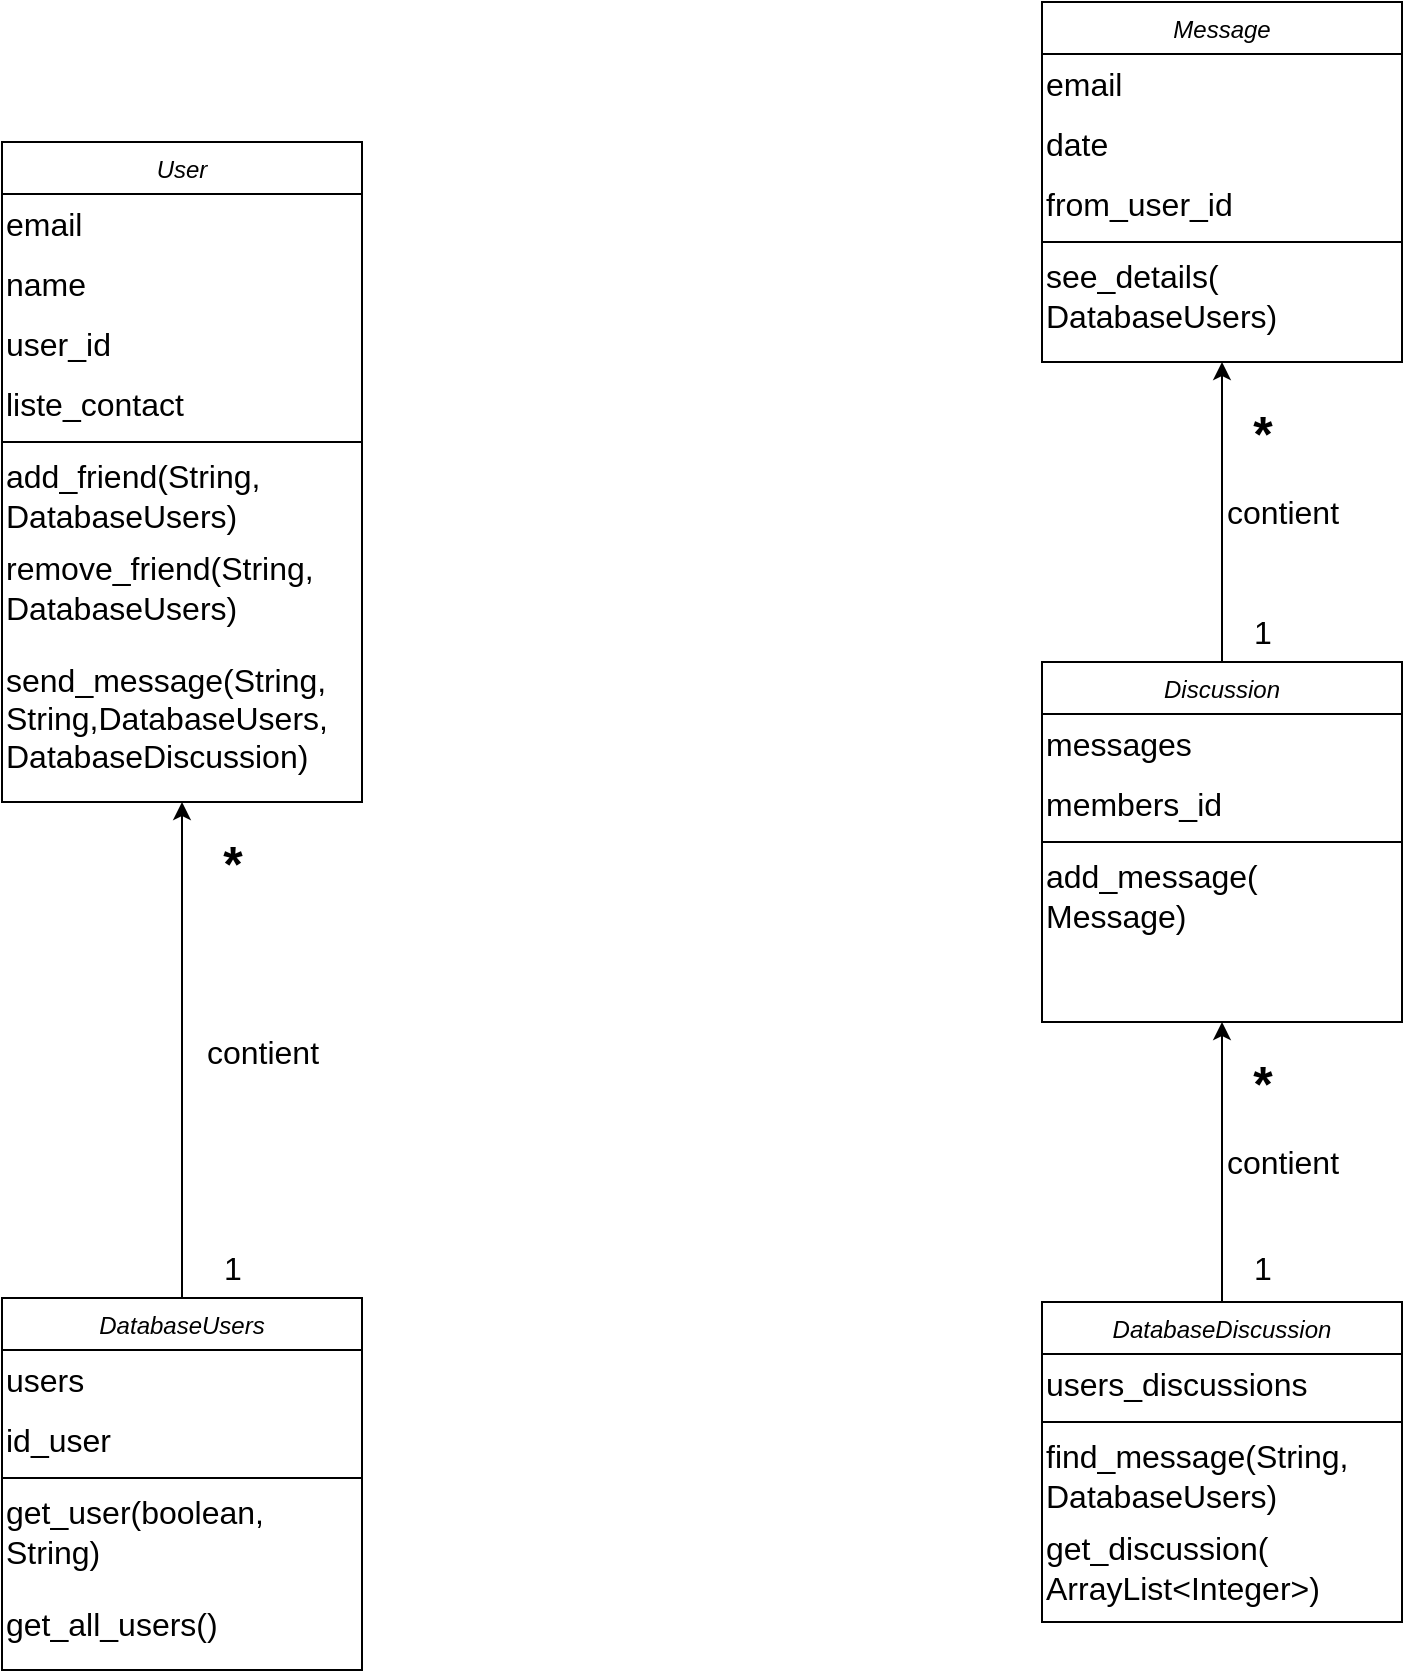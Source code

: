 <mxfile version="22.0.5" type="device">
  <diagram id="C5RBs43oDa-KdzZeNtuy" name="Page-1">
    <mxGraphModel dx="1408" dy="845" grid="1" gridSize="10" guides="1" tooltips="1" connect="1" arrows="1" fold="1" page="1" pageScale="1" pageWidth="1654" pageHeight="2338" math="0" shadow="0">
      <root>
        <mxCell id="WIyWlLk6GJQsqaUBKTNV-0" />
        <mxCell id="WIyWlLk6GJQsqaUBKTNV-1" parent="WIyWlLk6GJQsqaUBKTNV-0" />
        <mxCell id="zkfFHV4jXpPFQw0GAbJ--0" value="User" style="swimlane;fontStyle=2;align=center;verticalAlign=top;childLayout=stackLayout;horizontal=1;startSize=26;horizontalStack=0;resizeParent=1;resizeLast=0;collapsible=1;marginBottom=0;rounded=0;shadow=0;strokeWidth=1;" parent="WIyWlLk6GJQsqaUBKTNV-1" vertex="1">
          <mxGeometry x="450" y="140" width="180" height="330" as="geometry">
            <mxRectangle x="230" y="140" width="160" height="26" as="alternateBounds" />
          </mxGeometry>
        </mxCell>
        <mxCell id="683XO_9iZ64yzI98Qz5X-0" value="&lt;div style=&quot;font-size: 16px;&quot; align=&quot;left&quot;&gt;email&lt;/div&gt;" style="text;html=1;strokeColor=none;fillColor=none;align=left;verticalAlign=middle;whiteSpace=wrap;rounded=0;" vertex="1" parent="zkfFHV4jXpPFQw0GAbJ--0">
          <mxGeometry y="26" width="180" height="30" as="geometry" />
        </mxCell>
        <mxCell id="683XO_9iZ64yzI98Qz5X-4" value="&lt;div style=&quot;font-size: 16px;&quot;&gt;&lt;font style=&quot;font-size: 16px;&quot;&gt;name&lt;/font&gt;&lt;/div&gt;" style="text;html=1;strokeColor=none;fillColor=none;align=left;verticalAlign=middle;whiteSpace=wrap;rounded=0;" vertex="1" parent="zkfFHV4jXpPFQw0GAbJ--0">
          <mxGeometry y="56" width="180" height="30" as="geometry" />
        </mxCell>
        <mxCell id="683XO_9iZ64yzI98Qz5X-5" value="&lt;font style=&quot;font-size: 16px;&quot;&gt;user_id&lt;/font&gt;" style="text;html=1;strokeColor=none;fillColor=none;align=left;verticalAlign=middle;whiteSpace=wrap;rounded=0;" vertex="1" parent="zkfFHV4jXpPFQw0GAbJ--0">
          <mxGeometry y="86" width="180" height="30" as="geometry" />
        </mxCell>
        <mxCell id="683XO_9iZ64yzI98Qz5X-2" value="&lt;font style=&quot;font-size: 16px;&quot;&gt;liste_contact&lt;/font&gt;" style="text;html=1;strokeColor=none;fillColor=none;align=left;verticalAlign=middle;whiteSpace=wrap;rounded=0;" vertex="1" parent="zkfFHV4jXpPFQw0GAbJ--0">
          <mxGeometry y="116" width="180" height="30" as="geometry" />
        </mxCell>
        <mxCell id="zkfFHV4jXpPFQw0GAbJ--4" value="" style="line;html=1;strokeWidth=1;align=left;verticalAlign=middle;spacingTop=-1;spacingLeft=3;spacingRight=3;rotatable=0;labelPosition=right;points=[];portConstraint=eastwest;" parent="zkfFHV4jXpPFQw0GAbJ--0" vertex="1">
          <mxGeometry y="146" width="180" height="8" as="geometry" />
        </mxCell>
        <mxCell id="683XO_9iZ64yzI98Qz5X-6" value="&lt;p style=&quot;line-height: 120%;&quot;&gt;&lt;/p&gt;&lt;div style=&quot;font-size: 16px;&quot; align=&quot;left&quot;&gt;&lt;font style=&quot;font-size: 16px;&quot;&gt;add_friend(String,&lt;/font&gt;&lt;/div&gt;&lt;div style=&quot;font-size: 16px;&quot; align=&quot;left&quot;&gt;&lt;font style=&quot;font-size: 16px;&quot;&gt;DatabaseUsers)&lt;/font&gt;&lt;/div&gt;&lt;p&gt;&lt;/p&gt;" style="text;html=1;strokeColor=none;fillColor=none;align=left;verticalAlign=middle;whiteSpace=wrap;rounded=0;" vertex="1" parent="zkfFHV4jXpPFQw0GAbJ--0">
          <mxGeometry y="154" width="180" height="46" as="geometry" />
        </mxCell>
        <mxCell id="683XO_9iZ64yzI98Qz5X-11" value="&lt;p style=&quot;line-height: 120%;&quot;&gt;&lt;/p&gt;&lt;div style=&quot;font-size: 16px;&quot; align=&quot;left&quot;&gt;&lt;font style=&quot;font-size: 16px;&quot;&gt;remove_friend(String,&lt;/font&gt;&lt;/div&gt;&lt;div style=&quot;font-size: 16px;&quot; align=&quot;left&quot;&gt;&lt;font style=&quot;font-size: 16px;&quot;&gt;DatabaseUsers)&lt;/font&gt;&lt;/div&gt;&lt;p&gt;&lt;/p&gt;" style="text;html=1;strokeColor=none;fillColor=none;align=left;verticalAlign=middle;whiteSpace=wrap;rounded=0;" vertex="1" parent="zkfFHV4jXpPFQw0GAbJ--0">
          <mxGeometry y="200" width="180" height="46" as="geometry" />
        </mxCell>
        <mxCell id="683XO_9iZ64yzI98Qz5X-12" value="&lt;p style=&quot;line-height: 120%;&quot;&gt;&lt;/p&gt;&lt;div style=&quot;font-size: 16px;&quot; align=&quot;left&quot;&gt;&lt;font style=&quot;font-size: 16px;&quot;&gt;send_message(String,&lt;/font&gt;&lt;/div&gt;&lt;div style=&quot;font-size: 16px;&quot; align=&quot;left&quot;&gt;&lt;font style=&quot;font-size: 16px;&quot;&gt;String,DatabaseUsers,&lt;/font&gt;&lt;/div&gt;&lt;div style=&quot;font-size: 16px;&quot; align=&quot;left&quot;&gt;&lt;font style=&quot;font-size: 16px;&quot;&gt;DatabaseDiscussion)&lt;/font&gt;&lt;/div&gt;&lt;p&gt;&lt;/p&gt;" style="text;html=1;strokeColor=none;fillColor=none;align=left;verticalAlign=middle;whiteSpace=wrap;rounded=0;" vertex="1" parent="zkfFHV4jXpPFQw0GAbJ--0">
          <mxGeometry y="246" width="180" height="84" as="geometry" />
        </mxCell>
        <mxCell id="683XO_9iZ64yzI98Qz5X-22" value="Message" style="swimlane;fontStyle=2;align=center;verticalAlign=top;childLayout=stackLayout;horizontal=1;startSize=26;horizontalStack=0;resizeParent=1;resizeLast=0;collapsible=1;marginBottom=0;rounded=0;shadow=0;strokeWidth=1;" vertex="1" parent="WIyWlLk6GJQsqaUBKTNV-1">
          <mxGeometry x="970" y="70" width="180" height="180" as="geometry">
            <mxRectangle x="230" y="140" width="160" height="26" as="alternateBounds" />
          </mxGeometry>
        </mxCell>
        <mxCell id="683XO_9iZ64yzI98Qz5X-23" value="&lt;div style=&quot;font-size: 16px;&quot; align=&quot;left&quot;&gt;email&lt;/div&gt;" style="text;html=1;strokeColor=none;fillColor=none;align=left;verticalAlign=middle;whiteSpace=wrap;rounded=0;" vertex="1" parent="683XO_9iZ64yzI98Qz5X-22">
          <mxGeometry y="26" width="180" height="30" as="geometry" />
        </mxCell>
        <mxCell id="683XO_9iZ64yzI98Qz5X-24" value="&lt;font style=&quot;font-size: 16px;&quot;&gt;date&lt;/font&gt;" style="text;html=1;strokeColor=none;fillColor=none;align=left;verticalAlign=middle;whiteSpace=wrap;rounded=0;" vertex="1" parent="683XO_9iZ64yzI98Qz5X-22">
          <mxGeometry y="56" width="180" height="30" as="geometry" />
        </mxCell>
        <mxCell id="683XO_9iZ64yzI98Qz5X-25" value="&lt;font style=&quot;font-size: 16px;&quot;&gt;from_user_id&lt;/font&gt;" style="text;html=1;strokeColor=none;fillColor=none;align=left;verticalAlign=middle;whiteSpace=wrap;rounded=0;" vertex="1" parent="683XO_9iZ64yzI98Qz5X-22">
          <mxGeometry y="86" width="180" height="30" as="geometry" />
        </mxCell>
        <mxCell id="683XO_9iZ64yzI98Qz5X-27" value="" style="line;html=1;strokeWidth=1;align=left;verticalAlign=middle;spacingTop=-1;spacingLeft=3;spacingRight=3;rotatable=0;labelPosition=right;points=[];portConstraint=eastwest;" vertex="1" parent="683XO_9iZ64yzI98Qz5X-22">
          <mxGeometry y="116" width="180" height="8" as="geometry" />
        </mxCell>
        <mxCell id="683XO_9iZ64yzI98Qz5X-28" value="&lt;p style=&quot;line-height: 120%;&quot;&gt;&lt;/p&gt;&lt;div style=&quot;font-size: 16px;&quot; align=&quot;left&quot;&gt;&lt;font style=&quot;font-size: 16px;&quot;&gt;see_details(&lt;/font&gt;&lt;/div&gt;&lt;div style=&quot;font-size: 16px;&quot; align=&quot;left&quot;&gt;&lt;font style=&quot;font-size: 16px;&quot;&gt;DatabaseUsers)&lt;/font&gt;&lt;/div&gt;&lt;p&gt;&lt;/p&gt;" style="text;html=1;strokeColor=none;fillColor=none;align=left;verticalAlign=middle;whiteSpace=wrap;rounded=0;" vertex="1" parent="683XO_9iZ64yzI98Qz5X-22">
          <mxGeometry y="124" width="180" height="46" as="geometry" />
        </mxCell>
        <mxCell id="683XO_9iZ64yzI98Qz5X-37" style="edgeStyle=orthogonalEdgeStyle;rounded=0;orthogonalLoop=1;jettySize=auto;html=1;exitX=0.5;exitY=0;exitDx=0;exitDy=0;entryX=0.5;entryY=1;entryDx=0;entryDy=0;" edge="1" parent="WIyWlLk6GJQsqaUBKTNV-1" source="683XO_9iZ64yzI98Qz5X-31" target="683XO_9iZ64yzI98Qz5X-22">
          <mxGeometry relative="1" as="geometry">
            <mxPoint x="1060" y="300" as="targetPoint" />
          </mxGeometry>
        </mxCell>
        <mxCell id="683XO_9iZ64yzI98Qz5X-31" value="Discussion" style="swimlane;fontStyle=2;align=center;verticalAlign=top;childLayout=stackLayout;horizontal=1;startSize=26;horizontalStack=0;resizeParent=1;resizeLast=0;collapsible=1;marginBottom=0;rounded=0;shadow=0;strokeWidth=1;" vertex="1" parent="WIyWlLk6GJQsqaUBKTNV-1">
          <mxGeometry x="970" y="400" width="180" height="180" as="geometry">
            <mxRectangle x="230" y="140" width="160" height="26" as="alternateBounds" />
          </mxGeometry>
        </mxCell>
        <mxCell id="683XO_9iZ64yzI98Qz5X-32" value="&lt;font style=&quot;font-size: 16px;&quot;&gt;messages&lt;/font&gt;" style="text;html=1;strokeColor=none;fillColor=none;align=left;verticalAlign=middle;whiteSpace=wrap;rounded=0;" vertex="1" parent="683XO_9iZ64yzI98Qz5X-31">
          <mxGeometry y="26" width="180" height="30" as="geometry" />
        </mxCell>
        <mxCell id="683XO_9iZ64yzI98Qz5X-33" value="&lt;div style=&quot;font-size: 13px;&quot;&gt;&lt;font style=&quot;font-size: 16px;&quot;&gt;members_id&lt;/font&gt;&lt;/div&gt;" style="text;html=1;strokeColor=none;fillColor=none;align=left;verticalAlign=middle;whiteSpace=wrap;rounded=0;" vertex="1" parent="683XO_9iZ64yzI98Qz5X-31">
          <mxGeometry y="56" width="180" height="30" as="geometry" />
        </mxCell>
        <mxCell id="683XO_9iZ64yzI98Qz5X-35" value="" style="line;html=1;strokeWidth=1;align=left;verticalAlign=middle;spacingTop=-1;spacingLeft=3;spacingRight=3;rotatable=0;labelPosition=right;points=[];portConstraint=eastwest;" vertex="1" parent="683XO_9iZ64yzI98Qz5X-31">
          <mxGeometry y="86" width="180" height="8" as="geometry" />
        </mxCell>
        <mxCell id="683XO_9iZ64yzI98Qz5X-36" value="&lt;p style=&quot;line-height: 120%;&quot;&gt;&lt;/p&gt;&lt;div style=&quot;font-size: 16px;&quot; align=&quot;left&quot;&gt;&lt;font style=&quot;font-size: 16px;&quot;&gt;add_message(&lt;/font&gt;&lt;/div&gt;&lt;div style=&quot;font-size: 16px;&quot; align=&quot;left&quot;&gt;&lt;font style=&quot;font-size: 16px;&quot;&gt;Message)&lt;/font&gt;&lt;/div&gt;&lt;p&gt;&lt;/p&gt;" style="text;html=1;strokeColor=none;fillColor=none;align=left;verticalAlign=middle;whiteSpace=wrap;rounded=0;" vertex="1" parent="683XO_9iZ64yzI98Qz5X-31">
          <mxGeometry y="94" width="180" height="46" as="geometry" />
        </mxCell>
        <mxCell id="683XO_9iZ64yzI98Qz5X-38" value="&lt;font style=&quot;font-size: 16px;&quot;&gt;contient&lt;/font&gt;" style="text;html=1;align=center;verticalAlign=middle;resizable=0;points=[];autosize=1;strokeColor=none;fillColor=none;" vertex="1" parent="WIyWlLk6GJQsqaUBKTNV-1">
          <mxGeometry x="1050" y="310" width="80" height="30" as="geometry" />
        </mxCell>
        <mxCell id="683XO_9iZ64yzI98Qz5X-39" value="&lt;font style=&quot;font-size: 16px;&quot;&gt;1&lt;/font&gt;" style="text;html=1;align=center;verticalAlign=middle;resizable=0;points=[];autosize=1;strokeColor=none;fillColor=none;" vertex="1" parent="WIyWlLk6GJQsqaUBKTNV-1">
          <mxGeometry x="1065" y="370" width="30" height="30" as="geometry" />
        </mxCell>
        <mxCell id="683XO_9iZ64yzI98Qz5X-40" value="&lt;b&gt;&lt;font style=&quot;font-size: 25px;&quot;&gt;*&lt;/font&gt;&lt;/b&gt;" style="text;html=1;align=center;verticalAlign=middle;resizable=0;points=[];autosize=1;strokeColor=none;fillColor=none;" vertex="1" parent="WIyWlLk6GJQsqaUBKTNV-1">
          <mxGeometry x="1065" y="265" width="30" height="40" as="geometry" />
        </mxCell>
        <mxCell id="683XO_9iZ64yzI98Qz5X-50" style="edgeStyle=orthogonalEdgeStyle;rounded=0;orthogonalLoop=1;jettySize=auto;html=1;entryX=0.5;entryY=1;entryDx=0;entryDy=0;" edge="1" parent="WIyWlLk6GJQsqaUBKTNV-1" source="683XO_9iZ64yzI98Qz5X-41" target="683XO_9iZ64yzI98Qz5X-31">
          <mxGeometry relative="1" as="geometry" />
        </mxCell>
        <mxCell id="683XO_9iZ64yzI98Qz5X-41" value="DatabaseDiscussion" style="swimlane;fontStyle=2;align=center;verticalAlign=top;childLayout=stackLayout;horizontal=1;startSize=26;horizontalStack=0;resizeParent=1;resizeLast=0;collapsible=1;marginBottom=0;rounded=0;shadow=0;strokeWidth=1;" vertex="1" parent="WIyWlLk6GJQsqaUBKTNV-1">
          <mxGeometry x="970" y="720" width="180" height="160" as="geometry">
            <mxRectangle x="230" y="140" width="160" height="26" as="alternateBounds" />
          </mxGeometry>
        </mxCell>
        <mxCell id="683XO_9iZ64yzI98Qz5X-42" value="&lt;font style=&quot;font-size: 16px;&quot;&gt;users_discussions&lt;/font&gt;" style="text;html=1;strokeColor=none;fillColor=none;align=left;verticalAlign=middle;whiteSpace=wrap;rounded=0;" vertex="1" parent="683XO_9iZ64yzI98Qz5X-41">
          <mxGeometry y="26" width="180" height="30" as="geometry" />
        </mxCell>
        <mxCell id="683XO_9iZ64yzI98Qz5X-44" value="" style="line;html=1;strokeWidth=1;align=left;verticalAlign=middle;spacingTop=-1;spacingLeft=3;spacingRight=3;rotatable=0;labelPosition=right;points=[];portConstraint=eastwest;" vertex="1" parent="683XO_9iZ64yzI98Qz5X-41">
          <mxGeometry y="56" width="180" height="8" as="geometry" />
        </mxCell>
        <mxCell id="683XO_9iZ64yzI98Qz5X-45" value="&lt;p style=&quot;line-height: 120%;&quot;&gt;&lt;/p&gt;&lt;div style=&quot;font-size: 16px;&quot; align=&quot;left&quot;&gt;&lt;font style=&quot;font-size: 16px;&quot;&gt;find_message(String,&lt;/font&gt;&lt;/div&gt;&lt;div style=&quot;font-size: 16px;&quot; align=&quot;left&quot;&gt;&lt;font style=&quot;font-size: 16px;&quot;&gt;DatabaseUsers)&lt;/font&gt;&lt;/div&gt;&lt;p&gt;&lt;/p&gt;" style="text;html=1;strokeColor=none;fillColor=none;align=left;verticalAlign=middle;whiteSpace=wrap;rounded=0;" vertex="1" parent="683XO_9iZ64yzI98Qz5X-41">
          <mxGeometry y="64" width="180" height="46" as="geometry" />
        </mxCell>
        <mxCell id="683XO_9iZ64yzI98Qz5X-46" value="&lt;p style=&quot;line-height: 120%;&quot;&gt;&lt;/p&gt;&lt;div style=&quot;font-size: 16px;&quot; align=&quot;left&quot;&gt;&lt;font style=&quot;font-size: 16px;&quot;&gt;get_discussion(&lt;/font&gt;&lt;/div&gt;&lt;div style=&quot;font-size: 16px;&quot; align=&quot;left&quot;&gt;&lt;font style=&quot;font-size: 16px;&quot;&gt;ArrayList&amp;lt;Integer&amp;gt;)&lt;/font&gt;&lt;/div&gt;&lt;p&gt;&lt;/p&gt;" style="text;html=1;strokeColor=none;fillColor=none;align=left;verticalAlign=middle;whiteSpace=wrap;rounded=0;" vertex="1" parent="683XO_9iZ64yzI98Qz5X-41">
          <mxGeometry y="110" width="180" height="46" as="geometry" />
        </mxCell>
        <mxCell id="683XO_9iZ64yzI98Qz5X-48" value="&lt;font style=&quot;font-size: 16px;&quot;&gt;contient&lt;/font&gt;" style="text;html=1;align=center;verticalAlign=middle;resizable=0;points=[];autosize=1;strokeColor=none;fillColor=none;" vertex="1" parent="WIyWlLk6GJQsqaUBKTNV-1">
          <mxGeometry x="1050" y="635" width="80" height="30" as="geometry" />
        </mxCell>
        <mxCell id="683XO_9iZ64yzI98Qz5X-49" value="&lt;b&gt;&lt;font style=&quot;font-size: 25px;&quot;&gt;*&lt;/font&gt;&lt;/b&gt;" style="text;html=1;align=center;verticalAlign=middle;resizable=0;points=[];autosize=1;strokeColor=none;fillColor=none;" vertex="1" parent="WIyWlLk6GJQsqaUBKTNV-1">
          <mxGeometry x="1065" y="590" width="30" height="40" as="geometry" />
        </mxCell>
        <mxCell id="683XO_9iZ64yzI98Qz5X-51" value="&lt;font style=&quot;font-size: 16px;&quot;&gt;1&lt;/font&gt;" style="text;html=1;align=center;verticalAlign=middle;resizable=0;points=[];autosize=1;strokeColor=none;fillColor=none;" vertex="1" parent="WIyWlLk6GJQsqaUBKTNV-1">
          <mxGeometry x="1065" y="688" width="30" height="30" as="geometry" />
        </mxCell>
        <mxCell id="683XO_9iZ64yzI98Qz5X-62" style="edgeStyle=orthogonalEdgeStyle;rounded=0;orthogonalLoop=1;jettySize=auto;html=1;exitX=0.5;exitY=0;exitDx=0;exitDy=0;entryX=0.5;entryY=1;entryDx=0;entryDy=0;" edge="1" parent="WIyWlLk6GJQsqaUBKTNV-1" source="683XO_9iZ64yzI98Qz5X-53" target="683XO_9iZ64yzI98Qz5X-12">
          <mxGeometry relative="1" as="geometry" />
        </mxCell>
        <mxCell id="683XO_9iZ64yzI98Qz5X-53" value="DatabaseUsers" style="swimlane;fontStyle=2;align=center;verticalAlign=top;childLayout=stackLayout;horizontal=1;startSize=26;horizontalStack=0;resizeParent=1;resizeLast=0;collapsible=1;marginBottom=0;rounded=0;shadow=0;strokeWidth=1;" vertex="1" parent="WIyWlLk6GJQsqaUBKTNV-1">
          <mxGeometry x="450" y="718" width="180" height="186" as="geometry">
            <mxRectangle x="230" y="140" width="160" height="26" as="alternateBounds" />
          </mxGeometry>
        </mxCell>
        <mxCell id="683XO_9iZ64yzI98Qz5X-58" value="&lt;font style=&quot;font-size: 16px;&quot;&gt;users&lt;/font&gt;" style="text;html=1;strokeColor=none;fillColor=none;align=left;verticalAlign=middle;whiteSpace=wrap;rounded=0;" vertex="1" parent="683XO_9iZ64yzI98Qz5X-53">
          <mxGeometry y="26" width="180" height="30" as="geometry" />
        </mxCell>
        <mxCell id="683XO_9iZ64yzI98Qz5X-54" value="&lt;font style=&quot;font-size: 16px;&quot;&gt;id_user&lt;/font&gt;" style="text;html=1;strokeColor=none;fillColor=none;align=left;verticalAlign=middle;whiteSpace=wrap;rounded=0;" vertex="1" parent="683XO_9iZ64yzI98Qz5X-53">
          <mxGeometry y="56" width="180" height="30" as="geometry" />
        </mxCell>
        <mxCell id="683XO_9iZ64yzI98Qz5X-55" value="" style="line;html=1;strokeWidth=1;align=left;verticalAlign=middle;spacingTop=-1;spacingLeft=3;spacingRight=3;rotatable=0;labelPosition=right;points=[];portConstraint=eastwest;" vertex="1" parent="683XO_9iZ64yzI98Qz5X-53">
          <mxGeometry y="86" width="180" height="8" as="geometry" />
        </mxCell>
        <mxCell id="683XO_9iZ64yzI98Qz5X-56" value="&lt;p style=&quot;line-height: 120%;&quot;&gt;&lt;/p&gt;&lt;div style=&quot;font-size: 16px;&quot; align=&quot;left&quot;&gt;&lt;font style=&quot;font-size: 16px;&quot;&gt;get_user(boolean,&lt;/font&gt;&lt;/div&gt;&lt;div style=&quot;font-size: 16px;&quot; align=&quot;left&quot;&gt;&lt;font style=&quot;font-size: 16px;&quot;&gt;String)&lt;/font&gt;&lt;/div&gt;&lt;p&gt;&lt;/p&gt;" style="text;html=1;strokeColor=none;fillColor=none;align=left;verticalAlign=middle;whiteSpace=wrap;rounded=0;" vertex="1" parent="683XO_9iZ64yzI98Qz5X-53">
          <mxGeometry y="94" width="180" height="46" as="geometry" />
        </mxCell>
        <mxCell id="683XO_9iZ64yzI98Qz5X-57" value="&lt;p style=&quot;line-height: 120%;&quot;&gt;&lt;/p&gt;&lt;div style=&quot;font-size: 16px;&quot; align=&quot;left&quot;&gt;&lt;font style=&quot;font-size: 16px;&quot;&gt;get_all_users()&lt;/font&gt;&lt;/div&gt;&lt;p&gt;&lt;/p&gt;" style="text;html=1;strokeColor=none;fillColor=none;align=left;verticalAlign=middle;whiteSpace=wrap;rounded=0;" vertex="1" parent="683XO_9iZ64yzI98Qz5X-53">
          <mxGeometry y="140" width="180" height="46" as="geometry" />
        </mxCell>
        <mxCell id="683XO_9iZ64yzI98Qz5X-59" value="&lt;font style=&quot;font-size: 16px;&quot;&gt;contient&lt;/font&gt;" style="text;html=1;align=center;verticalAlign=middle;resizable=0;points=[];autosize=1;strokeColor=none;fillColor=none;" vertex="1" parent="WIyWlLk6GJQsqaUBKTNV-1">
          <mxGeometry x="540" y="580" width="80" height="30" as="geometry" />
        </mxCell>
        <mxCell id="683XO_9iZ64yzI98Qz5X-60" value="&lt;b&gt;&lt;font style=&quot;font-size: 25px;&quot;&gt;*&lt;/font&gt;&lt;/b&gt;" style="text;html=1;align=center;verticalAlign=middle;resizable=0;points=[];autosize=1;strokeColor=none;fillColor=none;" vertex="1" parent="WIyWlLk6GJQsqaUBKTNV-1">
          <mxGeometry x="550" y="480" width="30" height="40" as="geometry" />
        </mxCell>
        <mxCell id="683XO_9iZ64yzI98Qz5X-63" value="&lt;font style=&quot;font-size: 16px;&quot;&gt;1&lt;/font&gt;" style="text;html=1;align=center;verticalAlign=middle;resizable=0;points=[];autosize=1;strokeColor=none;fillColor=none;" vertex="1" parent="WIyWlLk6GJQsqaUBKTNV-1">
          <mxGeometry x="550" y="688" width="30" height="30" as="geometry" />
        </mxCell>
      </root>
    </mxGraphModel>
  </diagram>
</mxfile>
